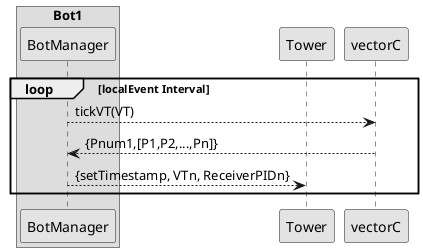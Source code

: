 @startuml
skinparam monochrome true

box Bot1
participant BotManager
end box
participant Tower
participant vectorC

loop localEvent Interval
'tick
BotManager --> vectorC : tickVT(VT)
vectorC --> BotManager : {Pnum1,[P1,P2,...,Pn]}
'setTimestamp to Tower
BotManager --> Tower : {setTimestamp, VTn, ReceiverPIDn}
'
end

@enduml
